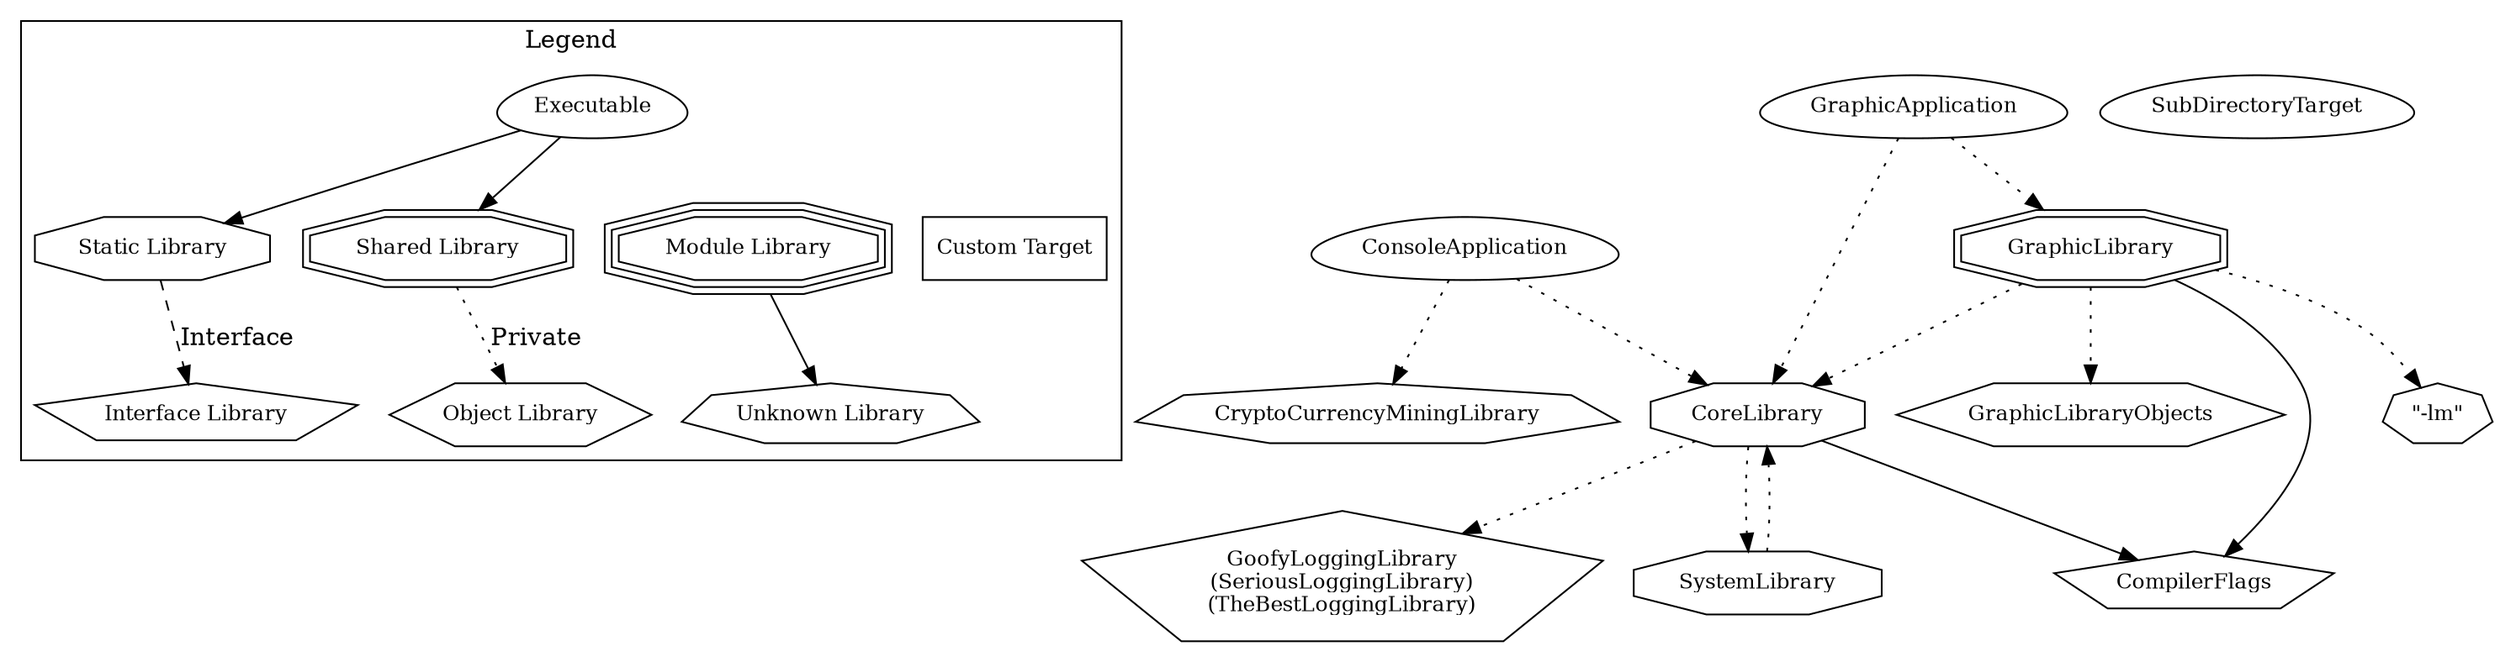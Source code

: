 digraph "GraphvizTestProject" {
node [
  fontsize = "12"
];
subgraph clusterLegend {
  label = "Legend";
  color = black;
  edge [ style = invis ];
  legendNode0 [ label = "Executable", shape = egg ];
  legendNode1 [ label = "Static Library", shape = octagon ];
  legendNode2 [ label = "Shared Library", shape = doubleoctagon ];
  legendNode3 [ label = "Module Library", shape = tripleoctagon ];
  legendNode4 [ label = "Interface Library", shape = pentagon ];
  legendNode5 [ label = "Object Library", shape = hexagon ];
  legendNode6 [ label = "Unknown Library", shape = septagon ];
  legendNode7 [ label = "Custom Target", shape = box ];
  legendNode0 -> legendNode1 [ style = solid ];
  legendNode0 -> legendNode2 [ style = solid ];
  legendNode0 -> legendNode3;
  legendNode1 -> legendNode4 [ label = "Interface", style = dashed ];
  legendNode2 -> legendNode5 [ label = "Private", style = dotted ];
  legendNode3 -> legendNode6 [ style = solid ];
  legendNode0 -> legendNode7;
}
    "node0" [ label = "CompilerFlags", shape = pentagon ];
    "node1" [ label = "ConsoleApplication", shape = egg ];
    "node2" [ label = "CoreLibrary", shape = octagon ];
    "node2" -> "node0"  // CoreLibrary -> CompilerFlags
    "node3" [ label = "GoofyLoggingLibrary\n(SeriousLoggingLibrary)\n(TheBestLoggingLibrary)", shape = pentagon ];
    "node2" -> "node3" [ style = dotted ] // CoreLibrary -> GoofyLoggingLibrary
    "node4" [ label = "SystemLibrary", shape = octagon ];
    "node4" -> "node2" [ style = dotted ] // SystemLibrary -> CoreLibrary
    "node2" -> "node4" [ style = dotted ] // CoreLibrary -> SystemLibrary
    "node1" -> "node2" [ style = dotted ] // ConsoleApplication -> CoreLibrary
    "node5" [ label = "CryptoCurrencyMiningLibrary", shape = septagon ];
    "node1" -> "node5" [ style = dotted ] // ConsoleApplication -> CryptoCurrencyMiningLibrary
    "node6" [ label = "GraphicApplication", shape = egg ];
    "node6" -> "node2" [ style = dotted ] // GraphicApplication -> CoreLibrary
    "node7" [ label = "GraphicLibrary", shape = doubleoctagon ];
    "node8" [ label = "\"-lm\"", shape = septagon ];
    "node7" -> "node8" [ style = dotted ] // GraphicLibrary -> "-lm"
    "node7" -> "node0"  // GraphicLibrary -> CompilerFlags
    "node7" -> "node2" [ style = dotted ] // GraphicLibrary -> CoreLibrary
    "node9" [ label = "GraphicLibraryObjects", shape = hexagon ];
    "node7" -> "node9" [ style = dotted ] // GraphicLibrary -> GraphicLibraryObjects
    "node6" -> "node7" [ style = dotted ] // GraphicApplication -> GraphicLibrary
    "node10" [ label = "SubDirectoryTarget", shape = egg ];
}
